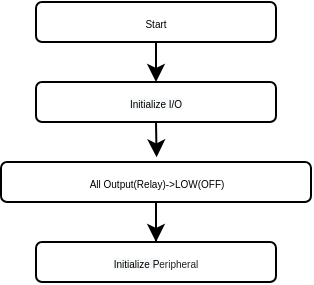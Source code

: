 <mxfile version="13.8.8" type="github">
  <diagram id="C5RBs43oDa-KdzZeNtuy" name="Page-1">
    <mxGraphModel dx="982" dy="351" grid="1" gridSize="10" guides="1" tooltips="1" connect="1" arrows="1" fold="1" page="1" pageScale="1" pageWidth="827" pageHeight="1169" math="0" shadow="0">
      <root>
        <mxCell id="WIyWlLk6GJQsqaUBKTNV-0" />
        <mxCell id="WIyWlLk6GJQsqaUBKTNV-1" parent="WIyWlLk6GJQsqaUBKTNV-0" />
        <mxCell id="zVZ_3o7BdBsqyf81N4rx-2" style="edgeStyle=orthogonalEdgeStyle;rounded=0;orthogonalLoop=1;jettySize=auto;html=1;exitX=0.5;exitY=1;exitDx=0;exitDy=0;entryX=0.5;entryY=0;entryDx=0;entryDy=0;" edge="1" parent="WIyWlLk6GJQsqaUBKTNV-1" source="WIyWlLk6GJQsqaUBKTNV-3" target="zVZ_3o7BdBsqyf81N4rx-1">
          <mxGeometry relative="1" as="geometry" />
        </mxCell>
        <mxCell id="WIyWlLk6GJQsqaUBKTNV-3" value="Start" style="rounded=1;whiteSpace=wrap;html=1;fontSize=5;glass=0;strokeWidth=1;shadow=0;" parent="WIyWlLk6GJQsqaUBKTNV-1" vertex="1">
          <mxGeometry x="160" y="100" width="120" height="20" as="geometry" />
        </mxCell>
        <mxCell id="zVZ_3o7BdBsqyf81N4rx-4" style="edgeStyle=orthogonalEdgeStyle;rounded=0;orthogonalLoop=1;jettySize=auto;html=1;exitX=0.5;exitY=1;exitDx=0;exitDy=0;entryX=0.502;entryY=-0.117;entryDx=0;entryDy=0;entryPerimeter=0;fontSize=5;" edge="1" parent="WIyWlLk6GJQsqaUBKTNV-1" source="zVZ_3o7BdBsqyf81N4rx-1" target="zVZ_3o7BdBsqyf81N4rx-3">
          <mxGeometry relative="1" as="geometry" />
        </mxCell>
        <mxCell id="zVZ_3o7BdBsqyf81N4rx-1" value="&#xa;&#xa;&lt;span style=&quot;color: rgb(0, 0, 0); font-family: helvetica; font-size: 5px; font-style: normal; font-weight: 400; letter-spacing: normal; text-align: center; text-indent: 0px; text-transform: none; word-spacing: 0px; background-color: rgb(248, 249, 250); display: inline; float: none;&quot;&gt;Initialize I/O&lt;/span&gt;&#xa;&#xa;" style="rounded=1;whiteSpace=wrap;html=1;fontSize=5;" vertex="1" parent="WIyWlLk6GJQsqaUBKTNV-1">
          <mxGeometry x="160" y="140" width="120" height="20" as="geometry" />
        </mxCell>
        <mxCell id="zVZ_3o7BdBsqyf81N4rx-7" style="edgeStyle=orthogonalEdgeStyle;rounded=0;orthogonalLoop=1;jettySize=auto;html=1;entryX=0.5;entryY=0;entryDx=0;entryDy=0;fontSize=5;" edge="1" parent="WIyWlLk6GJQsqaUBKTNV-1" source="zVZ_3o7BdBsqyf81N4rx-3" target="zVZ_3o7BdBsqyf81N4rx-5">
          <mxGeometry relative="1" as="geometry" />
        </mxCell>
        <mxCell id="zVZ_3o7BdBsqyf81N4rx-3" value="&lt;font style=&quot;font-size: 5px;&quot;&gt;All Output(Relay)-&amp;gt;LOW(OFF)&lt;/font&gt;" style="rounded=1;whiteSpace=wrap;html=1;fontSize=5;" vertex="1" parent="WIyWlLk6GJQsqaUBKTNV-1">
          <mxGeometry x="142.5" y="180" width="155" height="20" as="geometry" />
        </mxCell>
        <mxCell id="zVZ_3o7BdBsqyf81N4rx-5" value="&lt;font style=&quot;font-size: 5px&quot;&gt;&lt;span style=&quot;color: rgb(0 , 0 , 0) ; font-family: &amp;#34;helvetica&amp;#34; ; font-style: normal ; font-weight: 400 ; letter-spacing: normal ; text-align: center ; text-indent: 0px ; text-transform: none ; word-spacing: 0px ; background-color: rgb(248 , 249 , 250) ; display: inline ; float: none ; font-size: 5px&quot;&gt;Initialize P&lt;/span&gt;&lt;span style=&quot;color: rgb(34 , 34 , 34) ; font-family: &amp;#34;arial&amp;#34; , sans-serif ; text-align: left ; background-color: rgb(255 , 255 , 255) ; font-size: 5px&quot;&gt;eripheral&lt;/span&gt;&lt;/font&gt;" style="rounded=1;whiteSpace=wrap;html=1;fontSize=5;" vertex="1" parent="WIyWlLk6GJQsqaUBKTNV-1">
          <mxGeometry x="160" y="220" width="120" height="20" as="geometry" />
        </mxCell>
      </root>
    </mxGraphModel>
  </diagram>
</mxfile>
